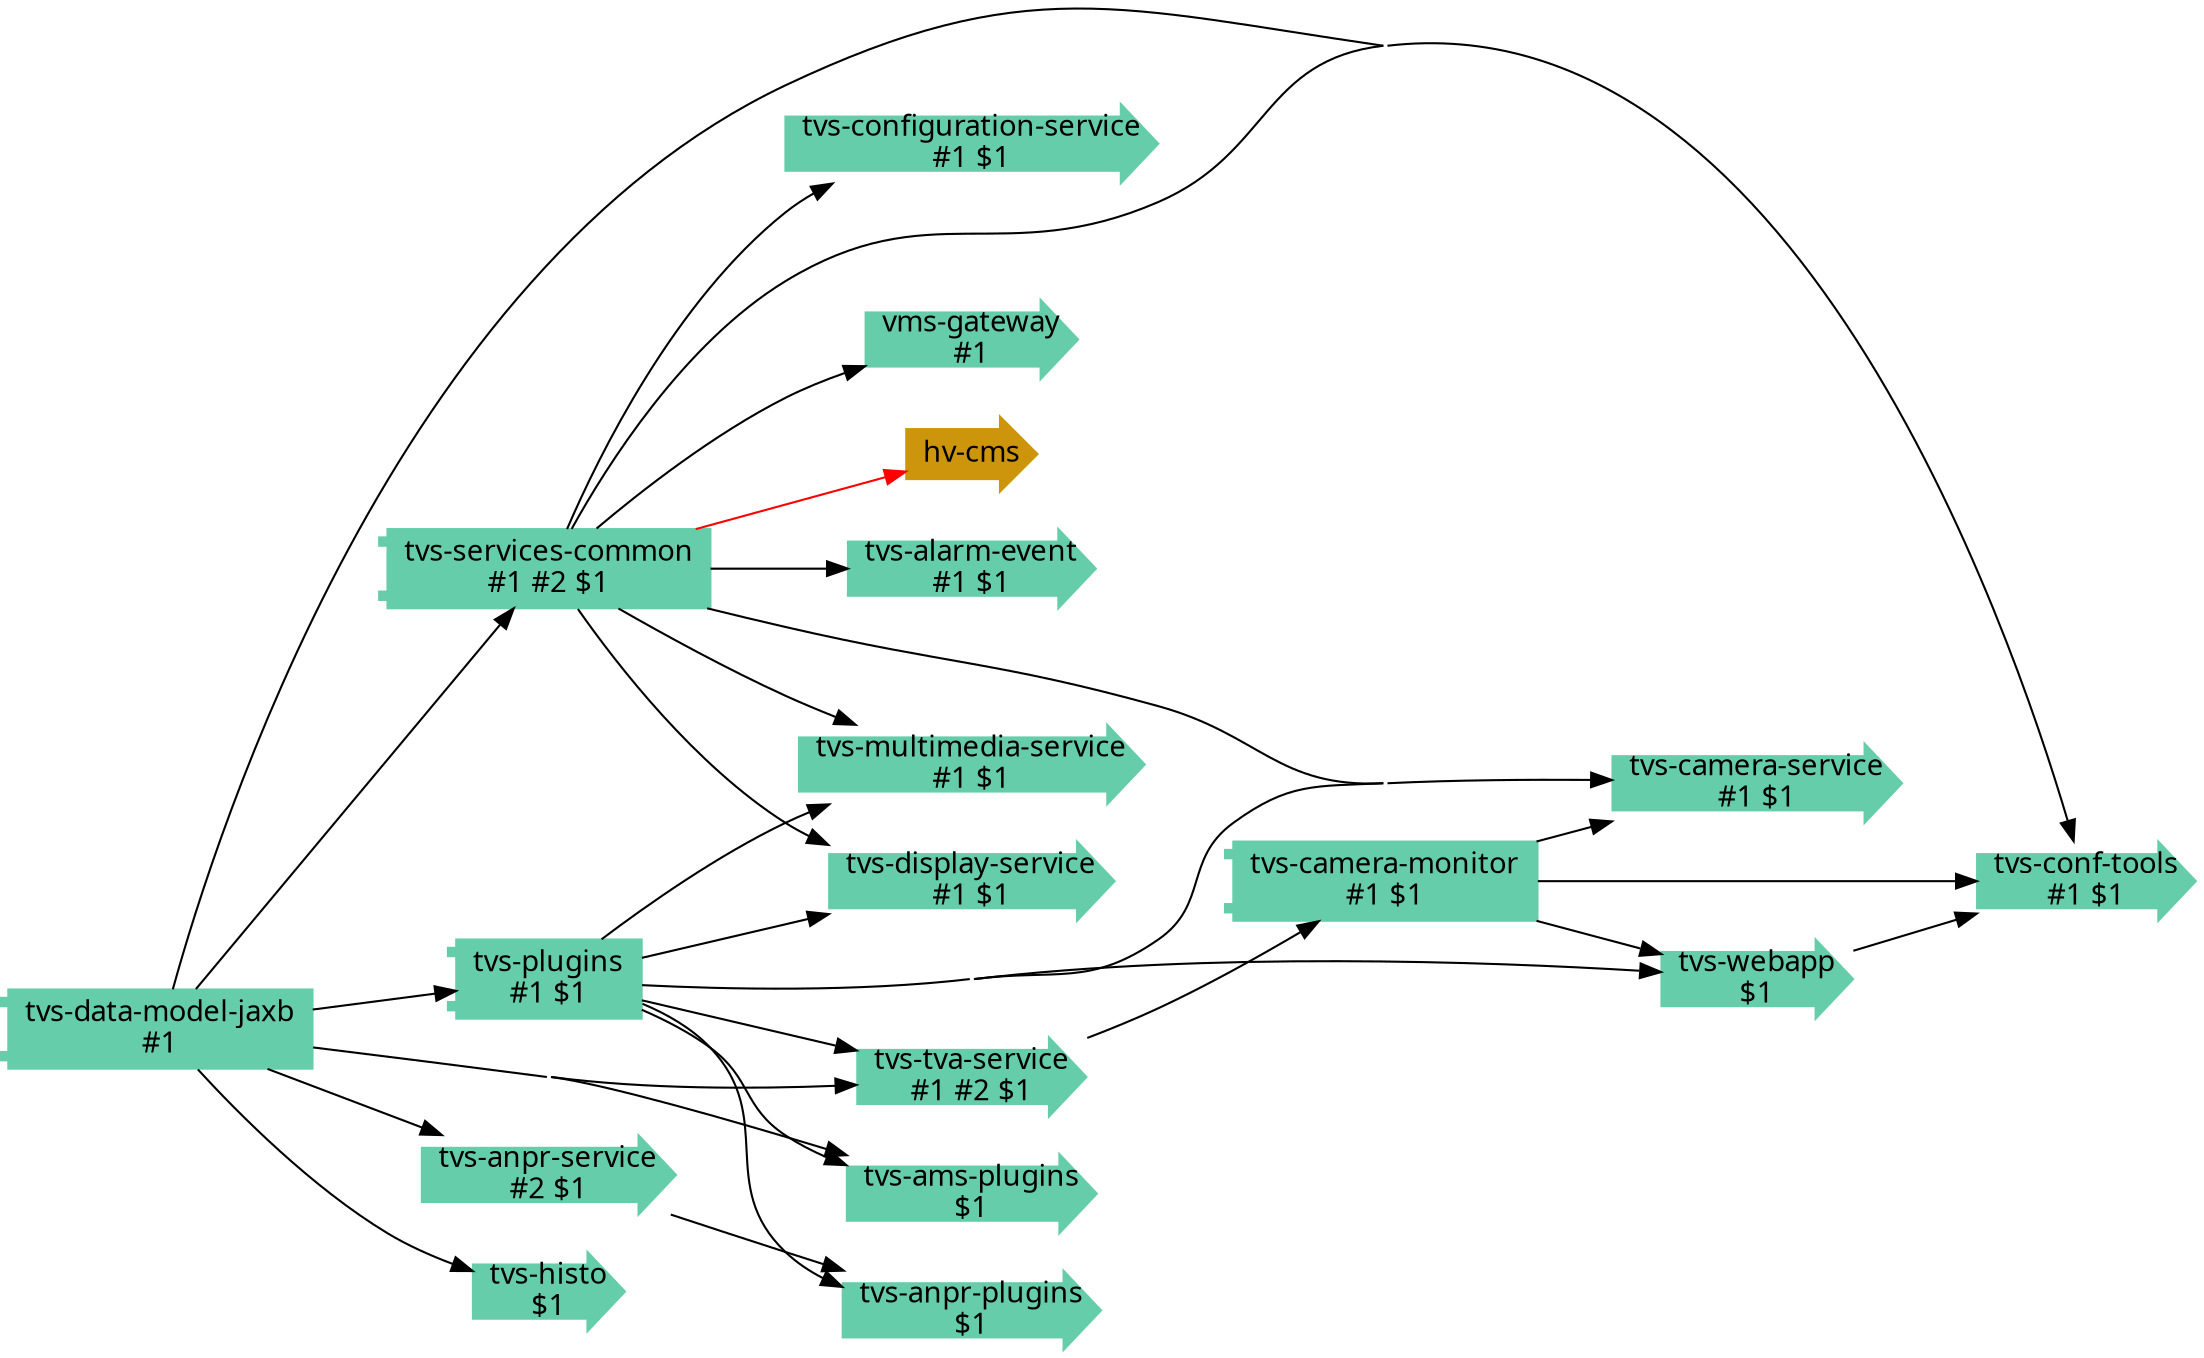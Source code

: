 // subgraph node: tvs-data-model-jaxb
// subgraph edge: tvs-data-model-jaxb->tvs-ams-plugins
// subgraph node: tvs-ams-plugins
// subgraph edge: tvs-data-model-jaxb->tvs-anpr-service
// subgraph node: tvs-anpr-service
// subgraph edge: tvs-anpr-service->tvs-anpr-plugins
// subgraph node: tvs-anpr-plugins
// subgraph edge: tvs-data-model-jaxb->tvs-conf-tools
// subgraph node: tvs-conf-tools
// subgraph edge: tvs-data-model-jaxb->tvs-histo
// subgraph node: tvs-histo
// subgraph edge: tvs-data-model-jaxb->tvs-plugins
// subgraph node: tvs-plugins
// subgraph edge: tvs-plugins->tvs-ams-plugins
// subgraph edge: tvs-plugins->tvs-anpr-plugins
// subgraph edge: tvs-plugins->tvs-camera-service
// subgraph node: tvs-camera-service
// subgraph edge: tvs-plugins->tvs-display-service
// subgraph node: tvs-display-service
// subgraph edge: tvs-plugins->tvs-multimedia-service
// subgraph node: tvs-multimedia-service
// subgraph edge: tvs-plugins->tvs-tva-service
// subgraph node: tvs-tva-service
// subgraph edge: tvs-tva-service->tvs-camera-monitor
// subgraph node: tvs-camera-monitor
// subgraph edge: tvs-camera-monitor->tvs-camera-service
// subgraph edge: tvs-camera-monitor->tvs-conf-tools
// subgraph edge: tvs-camera-monitor->tvs-webapp
// subgraph node: tvs-webapp
// subgraph edge: tvs-webapp->tvs-conf-tools
// subgraph edge: tvs-plugins->tvs-webapp
// subgraph edge: tvs-data-model-jaxb->tvs-services-common
// subgraph node: tvs-services-common
// subgraph edge: tvs-services-common->hv-cms
// subgraph node: hv-cms
// subgraph edge: tvs-services-common->hv-cms
// subgraph edge: tvs-services-common->tvs-alarm-event
// subgraph node: tvs-alarm-event
// subgraph edge: tvs-services-common->tvs-camera-service
// subgraph edge: tvs-services-common->tvs-configuration-service
// subgraph node: tvs-configuration-service
// subgraph edge: tvs-services-common->tvs-conf-tools
// subgraph edge: tvs-services-common->tvs-display-service
// subgraph edge: tvs-services-common->tvs-multimedia-service
// subgraph edge: tvs-services-common->vms-gateway
// subgraph node: vms-gateway
// subgraph edge: tvs-data-model-jaxb->tvs-tva-service
digraph gvpr_result {
	graph [bgcolor=transparent,
		concentrate=true,
		fontname=Handlee,
		forcelabels=true,
		overlap=false,
		rankdir=LR
	];
	node [fontname=Handlee,
		shape=component
	];
	edge [fontname=Handlee];
	"hv-cms"	[color=darkgoldenrod3,
		shape=rarrow,
		style=filled];
	"tvs-alarm-event"	[color=aquamarine3,
		label="tvs-alarm-event\n#1 $1",
		shape=rarrow,
		style=filled];
	"tvs-ams-plugins"	[color=aquamarine3,
		label="tvs-ams-plugins\n$1",
		shape=rarrow,
		style=filled];
	"tvs-anpr-plugins"	[color=aquamarine3,
		label="tvs-anpr-plugins\n$1",
		shape=rarrow,
		style=filled];
	"tvs-anpr-service"	[color=aquamarine3,
		label="tvs-anpr-service\n#2 $1",
		shape=rarrow,
		style=filled];
	"tvs-anpr-service" -> "tvs-anpr-plugins";
	"tvs-camera-monitor"	[color=aquamarine3,
		label="tvs-camera-monitor\n#1 $1",
		style=filled];
	"tvs-camera-service"	[color=aquamarine3,
		label="tvs-camera-service\n#1 $1",
		shape=rarrow,
		style=filled];
	"tvs-camera-monitor" -> "tvs-camera-service";
	"tvs-conf-tools"	[color=aquamarine3,
		label="tvs-conf-tools\n#1 $1",
		shape=rarrow,
		style=filled];
	"tvs-camera-monitor" -> "tvs-conf-tools";
	"tvs-webapp"	[color=aquamarine3,
		label="tvs-webapp\n$1",
		shape=rarrow,
		style=filled];
	"tvs-camera-monitor" -> "tvs-webapp";
	"tvs-configuration-service"	[color=aquamarine3,
		label="tvs-configuration-service\n#1 $1",
		shape=rarrow,
		style=filled];
	"tvs-data-model-jaxb"	[color=aquamarine3,
		label="tvs-data-model-jaxb\n#1",
		style=filled];
	"tvs-data-model-jaxb" -> "tvs-ams-plugins";
	"tvs-data-model-jaxb" -> "tvs-anpr-service";
	"tvs-data-model-jaxb" -> "tvs-conf-tools";
	"tvs-histo"	[color=aquamarine3,
		label="tvs-histo\n$1",
		shape=rarrow,
		style=filled];
	"tvs-data-model-jaxb" -> "tvs-histo";
	"tvs-plugins"	[color=aquamarine3,
		label="tvs-plugins\n#1 $1",
		style=filled];
	"tvs-data-model-jaxb" -> "tvs-plugins";
	"tvs-services-common"	[color=aquamarine3,
		label="tvs-services-common\n#1 #2 $1",
		style=filled];
	"tvs-data-model-jaxb" -> "tvs-services-common";
	"tvs-tva-service"	[color=aquamarine3,
		label="tvs-tva-service\n#1 #2 $1",
		shape=rarrow,
		style=filled];
	"tvs-data-model-jaxb" -> "tvs-tva-service";
	"tvs-display-service"	[color=aquamarine3,
		label="tvs-display-service\n#1 $1",
		shape=rarrow,
		style=filled];
	"tvs-multimedia-service"	[color=aquamarine3,
		label="tvs-multimedia-service\n#1 $1",
		shape=rarrow,
		style=filled];
	"tvs-plugins" -> "tvs-ams-plugins";
	"tvs-plugins" -> "tvs-anpr-plugins";
	"tvs-plugins" -> "tvs-camera-service";
	"tvs-plugins" -> "tvs-display-service";
	"tvs-plugins" -> "tvs-multimedia-service";
	"tvs-plugins" -> "tvs-tva-service";
	"tvs-plugins" -> "tvs-webapp";
	"tvs-services-common" -> "hv-cms"	[color=red,
		style=filled];
	"tvs-services-common" -> "hv-cms"	[color=red,
		style=filled];
	"tvs-services-common" -> "tvs-alarm-event";
	"tvs-services-common" -> "tvs-camera-service";
	"tvs-services-common" -> "tvs-configuration-service";
	"tvs-services-common" -> "tvs-conf-tools";
	"tvs-services-common" -> "tvs-display-service";
	"tvs-services-common" -> "tvs-multimedia-service";
	"vms-gateway"	[color=aquamarine3,
		label="vms-gateway\n#1",
		shape=rarrow,
		style=filled];
	"tvs-services-common" -> "vms-gateway";
	"tvs-tva-service" -> "tvs-camera-monitor";
	"tvs-webapp" -> "tvs-conf-tools";
}

